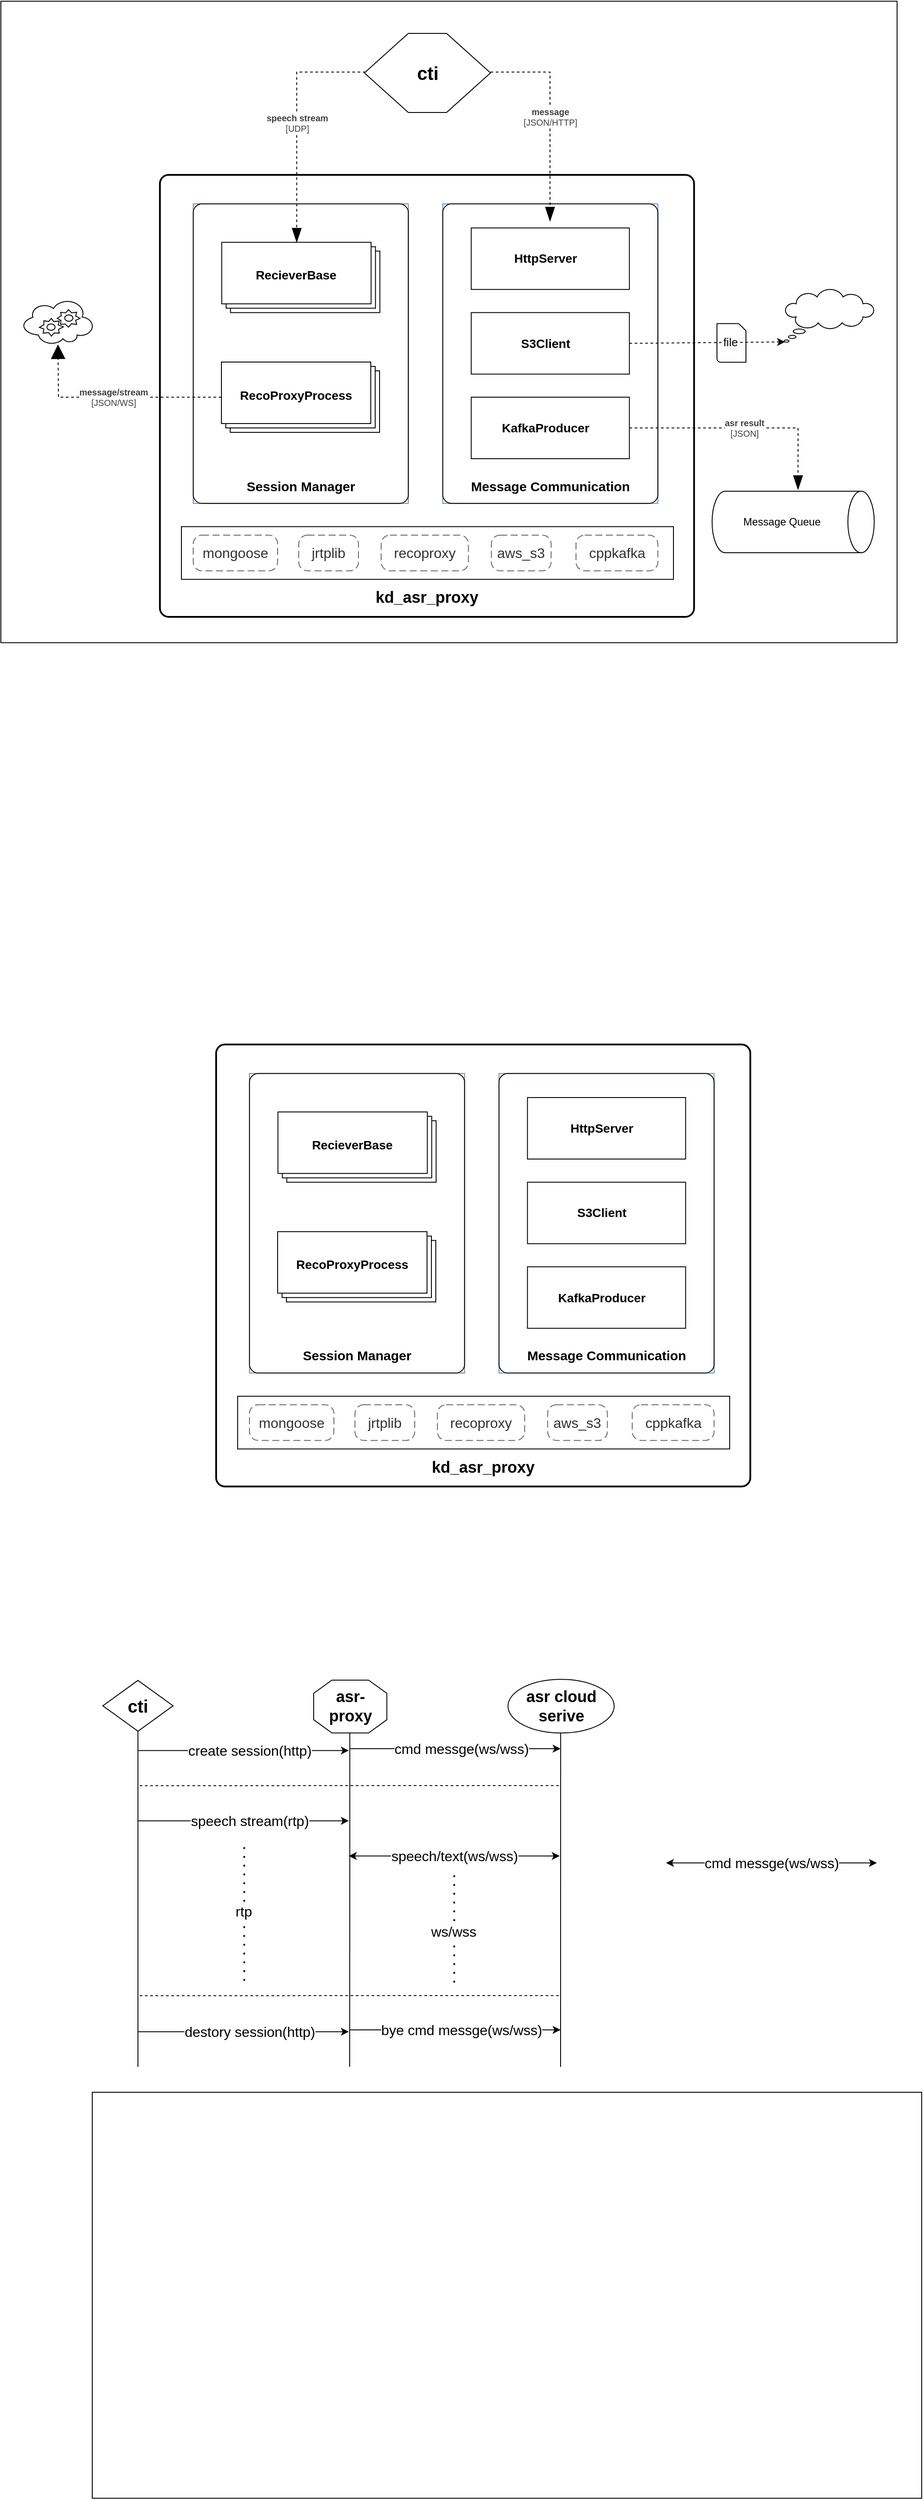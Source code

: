 <mxfile version="24.8.6" pages="2">
  <diagram id="FcgFu0vz0JYaBPYdQHOF" name="第 1 页">
    <mxGraphModel dx="1877" dy="-3041" grid="1" gridSize="10" guides="1" tooltips="1" connect="1" arrows="1" fold="1" page="0" pageScale="1" pageWidth="827" pageHeight="1169" background="#ffffff" math="0" shadow="0">
      <root>
        <mxCell id="0" />
        <mxCell id="1" parent="0" />
        <mxCell id="sqctIcfyv8TSOaibiN9--78" value="" style="group" parent="1" vertex="1" connectable="0">
          <mxGeometry x="-677" y="3811.39" width="1020" height="730.0" as="geometry" />
        </mxCell>
        <mxCell id="sqctIcfyv8TSOaibiN9--28" value="" style="rounded=0;whiteSpace=wrap;html=1;movable=1;resizable=1;rotatable=1;deletable=1;editable=1;locked=0;connectable=1;" parent="sqctIcfyv8TSOaibiN9--78" vertex="1">
          <mxGeometry width="1020" height="730" as="geometry" />
        </mxCell>
        <object placeholders="1" c4Name="kd_asr_proxy" c4Type="KDS" c4Application="the knowdee service of asr proxy" label="&lt;font style=&quot;font-size: 18px&quot;&gt;&lt;span&gt;&lt;div style=&quot;&quot;&gt;%c4Name%&lt;/div&gt;&lt;/span&gt;&lt;/font&gt;&lt;div style=&quot;&quot;&gt;&lt;/div&gt;" id="Rd5uu3zI1fm69IhhT_o3-2">
          <mxCell style="rounded=1;fontSize=11;whiteSpace=wrap;html=1;arcSize=20;fillColor=default;strokeColor=default;fontColor=default;labelBackgroundColor=none;align=center;verticalAlign=bottom;labelBorderColor=none;spacingTop=0;spacing=10;metaEdit=1;rotatable=1;perimeter=rectanglePerimeter;labelPadding=0;allowArrows=0;connectable=1;expand=0;recursiveResize=0;editable=1;pointerEvents=0;absoluteArcSize=1;points=[[0.25,0,0],[0.5,0,0],[0.75,0,0],[1,0.25,0],[1,0.5,0],[1,0.75,0],[0.75,1,0],[0.5,1,0],[0.25,1,0],[0,0.75,0],[0,0.5,0],[0,0.25,0]];strokeWidth=2;fontStyle=1;movable=1;resizable=1;deletable=1;locked=0;container=0;" parent="sqctIcfyv8TSOaibiN9--78" vertex="1">
            <mxGeometry x="181" y="197.61" width="607.96" height="503" as="geometry" />
          </mxCell>
        </object>
        <mxCell id="sqctIcfyv8TSOaibiN9--32" value="" style="shadow=0;dashed=0;html=1;strokeColor=default;fillColor=default;labelPosition=center;verticalLabelPosition=bottom;verticalAlign=top;align=center;outlineConnect=0;shape=mxgraph.veeam.2d.file;labelBorderColor=default;movable=1;resizable=1;rotatable=1;deletable=1;editable=1;locked=0;connectable=1;" parent="sqctIcfyv8TSOaibiN9--78" vertex="1">
          <mxGeometry x="815" y="366.87" width="33" height="44" as="geometry" />
        </mxCell>
        <object placeholders="1" c4Name="Message Queue" c4Type="Container" c4Technology="Kafka" c4Description="Kafka" label="%c4Name%" id="sqctIcfyv8TSOaibiN9--4">
          <mxCell style="shape=cylinder3;size=15;direction=south;whiteSpace=wrap;boundedLbl=1;rounded=0;labelBackgroundColor=none;fillColor=default;fontSize=12;align=center;strokeColor=default;metaEdit=1;points=[[0.5,0,0],[1,0.25,0],[1,0.5,0],[1,0.75,0],[0.5,1,0],[0,0.75,0],[0,0.5,0],[0,0.25,0]];resizable=1;labelBorderColor=none;textShadow=0;html=1;movable=1;rotatable=1;deletable=1;editable=1;locked=0;connectable=1;container=0;" parent="sqctIcfyv8TSOaibiN9--78" vertex="1">
            <mxGeometry x="809.46" y="557.61" width="184.54" height="70" as="geometry" />
          </mxCell>
        </object>
        <object placeholders="1" c4Type="Relationship" c4Technology="JSON" c4Description="asr result" label="&lt;div style=&quot;text-align: left&quot;&gt;&lt;div style=&quot;text-align: center&quot;&gt;&lt;b&gt;%c4Description%&lt;/b&gt;&lt;/div&gt;&lt;div style=&quot;text-align: center&quot;&gt;[%c4Technology%]&lt;/div&gt;&lt;/div&gt;" id="sqctIcfyv8TSOaibiN9--6">
          <mxCell style="endArrow=blockThin;html=1;fontSize=10;fontColor=#404040;strokeWidth=1;endFill=1;strokeColor=default;elbow=vertical;metaEdit=1;endSize=14;startSize=14;jumpStyle=arc;jumpSize=16;rounded=0;edgeStyle=orthogonalEdgeStyle;entryX=-0.022;entryY=0.47;entryDx=0;entryDy=0;entryPerimeter=0;dashed=1;movable=1;resizable=1;rotatable=1;deletable=1;editable=1;locked=0;connectable=1;exitX=1;exitY=0.5;exitDx=0;exitDy=0;" parent="sqctIcfyv8TSOaibiN9--78" source="sqctIcfyv8TSOaibiN9--70" target="sqctIcfyv8TSOaibiN9--4" edge="1">
            <mxGeometry width="240" relative="1" as="geometry">
              <mxPoint x="715" y="487.61" as="sourcePoint" />
              <mxPoint x="963.243" y="487.61" as="targetPoint" />
            </mxGeometry>
          </mxCell>
        </object>
        <mxCell id="sqctIcfyv8TSOaibiN9--7" value="" style="whiteSpace=wrap;html=1;shape=mxgraph.basic.cloud_callout;fillColor=default;strokeColor=default;movable=1;resizable=1;rotatable=1;deletable=1;editable=1;locked=0;connectable=1;container=0;" parent="sqctIcfyv8TSOaibiN9--78" vertex="1">
          <mxGeometry x="891.483" y="328.0" width="102.522" height="60" as="geometry" />
        </mxCell>
        <mxCell id="sqctIcfyv8TSOaibiN9--18" value="" style="endArrow=classic;html=1;rounded=0;dashed=1;movable=1;resizable=1;rotatable=1;deletable=1;editable=1;locked=0;connectable=1;entryX=0.01;entryY=0.995;entryDx=0;entryDy=0;entryPerimeter=0;exitX=1;exitY=0.5;exitDx=0;exitDy=0;" parent="sqctIcfyv8TSOaibiN9--78" source="sqctIcfyv8TSOaibiN9--66" target="sqctIcfyv8TSOaibiN9--7" edge="1">
          <mxGeometry relative="1" as="geometry">
            <mxPoint x="717.14" y="390.61" as="sourcePoint" />
            <mxPoint x="875" y="390.61" as="targetPoint" />
          </mxGeometry>
        </mxCell>
        <mxCell id="sqctIcfyv8TSOaibiN9--19" value="&lt;font style=&quot;font-size: 13px;&quot;&gt;file&lt;/font&gt;" style="edgeLabel;resizable=1;html=1;;align=center;verticalAlign=middle;movable=1;rotatable=1;deletable=1;editable=1;locked=0;connectable=1;container=0;" parent="sqctIcfyv8TSOaibiN9--18" connectable="0" vertex="1">
          <mxGeometry relative="1" as="geometry">
            <mxPoint x="26" y="-1" as="offset" />
          </mxGeometry>
        </mxCell>
        <object placeholders="1" c4Name="mongoose" c4Type="ContainerScopeBoundary" c4Application="Container" label="&lt;font style=&quot;font-size: 16px&quot;&gt;&lt;span&gt;&lt;div style=&quot;&quot;&gt;%c4Name%&lt;/div&gt;&lt;/span&gt;&lt;/font&gt;&lt;div style=&quot;&quot;&gt;&lt;/div&gt;" id="Rd5uu3zI1fm69IhhT_o3-3">
          <mxCell style="rounded=1;fontSize=11;whiteSpace=wrap;html=1;dashed=1;arcSize=20;fillColor=none;strokeColor=#666666;fontColor=#333333;labelBackgroundColor=none;align=center;verticalAlign=middle;labelBorderColor=none;spacingTop=0;spacing=10;dashPattern=8 4;metaEdit=1;rotatable=1;perimeter=rectanglePerimeter;noLabel=0;labelPadding=0;allowArrows=0;connectable=1;expand=0;recursiveResize=0;editable=1;pointerEvents=0;absoluteArcSize=1;points=[[0.25,0,0],[0.5,0,0],[0.75,0,0],[1,0.25,0],[1,0.5,0],[1,0.75,0],[0.75,1,0],[0.5,1,0],[0.25,1,0],[0,0.75,0],[0,0.5,0],[0,0.25,0]];fontStyle=0;movable=1;resizable=1;deletable=1;locked=0;container=0;" parent="sqctIcfyv8TSOaibiN9--78" vertex="1">
            <mxGeometry x="218.93" y="607.61" width="96.07" height="40.59" as="geometry" />
          </mxCell>
        </object>
        <object placeholders="1" c4Name="cppkafka" c4Type="ContainerScopeBoundary" c4Application="Container" label="&lt;font style=&quot;font-size: 16px&quot;&gt;&lt;span&gt;&lt;div style=&quot;&quot;&gt;%c4Name%&lt;/div&gt;&lt;/span&gt;&lt;/font&gt;&lt;div style=&quot;&quot;&gt;&lt;/div&gt;" id="Rd5uu3zI1fm69IhhT_o3-4">
          <mxCell style="rounded=1;fontSize=11;whiteSpace=wrap;html=1;dashed=1;arcSize=20;fillColor=none;strokeColor=#666666;fontColor=#333333;labelBackgroundColor=none;align=center;verticalAlign=middle;labelBorderColor=none;spacingTop=0;spacing=10;dashPattern=8 4;metaEdit=1;rotatable=1;perimeter=rectanglePerimeter;noLabel=0;labelPadding=0;allowArrows=0;connectable=1;expand=0;recursiveResize=0;editable=1;pointerEvents=0;absoluteArcSize=1;points=[[0.25,0,0],[0.5,0,0],[0.75,0,0],[1,0.25,0],[1,0.5,0],[1,0.75,0],[0.75,1,0],[0.5,1,0],[0.25,1,0],[0,0.75,0],[0,0.5,0],[0,0.25,0]];fontStyle=0;movable=1;resizable=1;deletable=1;locked=0;container=0;" parent="sqctIcfyv8TSOaibiN9--78" vertex="1">
            <mxGeometry x="654.58" y="607.61" width="93.16" height="40.59" as="geometry" />
          </mxCell>
        </object>
        <object placeholders="1" c4Name="recoproxy" c4Type="ContainerScopeBoundary" c4Application="Container" label="&lt;font style=&quot;font-size: 16px&quot;&gt;&lt;span&gt;&lt;div style=&quot;&quot;&gt;%c4Name%&lt;/div&gt;&lt;/span&gt;&lt;/font&gt;&lt;div style=&quot;&quot;&gt;&lt;/div&gt;" id="Rd5uu3zI1fm69IhhT_o3-5">
          <mxCell style="rounded=1;fontSize=11;whiteSpace=wrap;html=1;dashed=1;arcSize=20;fillColor=none;strokeColor=#666666;fontColor=#333333;labelBackgroundColor=none;align=center;verticalAlign=middle;labelBorderColor=none;spacingTop=0;spacing=10;dashPattern=8 4;metaEdit=1;rotatable=1;perimeter=rectanglePerimeter;noLabel=0;labelPadding=0;allowArrows=0;connectable=1;expand=0;recursiveResize=0;editable=1;pointerEvents=0;absoluteArcSize=1;points=[[0.25,0,0],[0.5,0,0],[0.75,0,0],[1,0.25,0],[1,0.5,0],[1,0.75,0],[0.75,1,0],[0.5,1,0],[0.25,1,0],[0,0.75,0],[0,0.5,0],[0,0.25,0]];fontStyle=0;movable=1;resizable=1;deletable=1;locked=0;container=0;" parent="sqctIcfyv8TSOaibiN9--78" vertex="1">
            <mxGeometry x="432.81" y="607.61" width="99.36" height="40.59" as="geometry" />
          </mxCell>
        </object>
        <object placeholders="1" c4Name="jrtplib" c4Type="ContainerScopeBoundary" c4Application="Container" label="&lt;font style=&quot;font-size: 16px&quot;&gt;&lt;span&gt;&lt;div style=&quot;&quot;&gt;%c4Name%&lt;/div&gt;&lt;/span&gt;&lt;/font&gt;&lt;div style=&quot;&quot;&gt;&lt;/div&gt;" id="Rd5uu3zI1fm69IhhT_o3-6">
          <mxCell style="rounded=1;fontSize=11;whiteSpace=wrap;html=1;dashed=1;arcSize=20;fillColor=none;strokeColor=#666666;fontColor=#333333;labelBackgroundColor=none;align=center;verticalAlign=middle;labelBorderColor=none;spacingTop=0;spacing=10;dashPattern=8 4;metaEdit=1;rotatable=1;perimeter=rectanglePerimeter;noLabel=0;labelPadding=0;allowArrows=0;connectable=1;expand=0;recursiveResize=0;editable=1;pointerEvents=0;absoluteArcSize=1;points=[[0.25,0,0],[0.5,0,0],[0.75,0,0],[1,0.25,0],[1,0.5,0],[1,0.75,0],[0.75,1,0],[0.5,1,0],[0.25,1,0],[0,0.75,0],[0,0.5,0],[0,0.25,0]];fontStyle=0;movable=1;resizable=1;deletable=1;locked=0;container=0;" parent="sqctIcfyv8TSOaibiN9--78" vertex="1">
            <mxGeometry x="339.004" y="607.61" width="68.003" height="40.59" as="geometry" />
          </mxCell>
        </object>
        <mxCell id="Rd5uu3zI1fm69IhhT_o3-7" value="" style="group;align=center;movable=1;resizable=1;rotatable=1;deletable=1;editable=1;locked=0;connectable=1;fillColor=none;strokeColor=#9673a6;container=0;" parent="sqctIcfyv8TSOaibiN9--78" vertex="1" connectable="0">
          <mxGeometry x="218.932" y="230.611" width="244.817" height="340.861" as="geometry" />
        </mxCell>
        <object placeholders="1" c4Name="Session Manager" c4Type="session manager" c4Application="session manager" label="&lt;font style=&quot;font-size: 15px&quot;&gt;&lt;b&gt;&lt;div style=&quot;&quot;&gt;%c4Name%&lt;/div&gt;&lt;/b&gt;&lt;/font&gt;&lt;div style=&quot;&quot;&gt;&lt;/div&gt;" id="Rd5uu3zI1fm69IhhT_o3-10">
          <mxCell style="rounded=1;fontSize=11;whiteSpace=wrap;html=1;arcSize=20;fillColor=none;strokeColor=default;fontColor=default;labelBackgroundColor=none;align=center;verticalAlign=bottom;labelBorderColor=none;spacingTop=0;spacing=10;metaEdit=1;rotatable=1;perimeter=rectanglePerimeter;labelPadding=0;allowArrows=0;connectable=1;expand=0;recursiveResize=0;editable=1;pointerEvents=0;absoluteArcSize=1;points=[[0.25,0,0],[0.5,0,0],[0.75,0,0],[1,0.25,0],[1,0.5,0],[1,0.75,0],[0.75,1,0],[0.5,1,0],[0.25,1,0],[0,0.75,0],[0,0.5,0],[0,0.25,0]];movable=1;resizable=1;deletable=1;locked=0;shadow=0;container=0;" parent="sqctIcfyv8TSOaibiN9--78" vertex="1">
            <mxGeometry x="218.932" y="230.611" width="244.817" height="340.861" as="geometry" />
          </mxCell>
        </object>
        <mxCell id="Rd5uu3zI1fm69IhhT_o3-11" value="" style="group;movable=1;resizable=1;rotatable=1;deletable=1;editable=1;locked=0;connectable=1;fillColor=none;strokeColor=#6c8ebf;container=0;" parent="sqctIcfyv8TSOaibiN9--78" vertex="1" connectable="0">
          <mxGeometry x="502.921" y="230.611" width="244.817" height="340.861" as="geometry" />
        </mxCell>
        <object placeholders="1" c4Name="Message Communication" c4Type="IO" c4Application="Message/Data IO" label="&lt;font style=&quot;font-size: 15px&quot;&gt;&lt;b&gt;&lt;div style=&quot;&quot;&gt;%c4Name%&lt;/div&gt;&lt;/b&gt;&lt;/font&gt;&lt;div style=&quot;&quot;&gt;&lt;/div&gt;" id="Rd5uu3zI1fm69IhhT_o3-15">
          <mxCell style="rounded=1;fontSize=11;whiteSpace=wrap;html=1;arcSize=20;fillColor=none;strokeColor=default;fontColor=default;labelBackgroundColor=none;align=center;verticalAlign=bottom;labelBorderColor=none;spacingTop=0;spacing=10;metaEdit=1;rotatable=1;perimeter=rectanglePerimeter;labelPadding=0;allowArrows=0;connectable=1;expand=0;recursiveResize=0;editable=1;pointerEvents=0;absoluteArcSize=1;points=[[0.25,0,0],[0.5,0,0],[0.75,0,0],[1,0.25,0],[1,0.5,0],[1,0.75,0],[0.75,1,0],[0.5,1,0],[0.25,1,0],[0,0.75,0],[0,0.5,0],[0,0.25,0]];movable=1;resizable=1;deletable=1;locked=0;shadow=0;container=0;" parent="sqctIcfyv8TSOaibiN9--78" vertex="1">
            <mxGeometry x="502.921" y="230.611" width="244.817" height="340.861" as="geometry" />
          </mxCell>
        </object>
        <mxCell id="sqctIcfyv8TSOaibiN9--30" value="" style="group;movable=1;resizable=1;rotatable=1;deletable=1;editable=1;locked=0;connectable=1;" parent="sqctIcfyv8TSOaibiN9--78" vertex="1" connectable="0">
          <mxGeometry x="413.725" y="36.61" width="143.531" height="90" as="geometry" />
        </mxCell>
        <object placeholders="1" c4Name="CTI" c4Type="Container" c4Technology="Micronaut" c4Description="caller" label="" id="sqctIcfyv8TSOaibiN9--14">
          <mxCell style="shape=hexagon;size=50;perimeter=hexagonPerimeter2;whiteSpace=wrap;html=1;fixedSize=1;rounded=0;labelBackgroundColor=default;fillColor=default;fontSize=12;fontColor=default;align=center;strokeColor=default;metaEdit=1;points=[[0.5,0,0],[1,0.25,0],[1,0.5,0],[1,0.75,0],[0.5,1,0],[0,0.75,0],[0,0.5,0],[0,0.25,0]];resizable=1;movable=1;rotatable=1;deletable=1;editable=1;locked=0;connectable=1;gradientColor=none;shadow=0;fillStyle=solid;labelBorderColor=default;textShadow=0;container=0;" parent="sqctIcfyv8TSOaibiN9--30" vertex="1">
            <mxGeometry width="143.531" height="90" as="geometry" />
          </mxCell>
        </object>
        <mxCell id="sqctIcfyv8TSOaibiN9--15" value="&lt;b&gt;&lt;font style=&quot;font-size: 21px;&quot;&gt;cti&lt;/font&gt;&lt;/b&gt;" style="text;html=1;align=center;verticalAlign=middle;whiteSpace=wrap;rounded=0;movable=1;resizable=1;rotatable=1;deletable=1;editable=1;locked=0;connectable=1;container=0;" parent="sqctIcfyv8TSOaibiN9--30" vertex="1">
          <mxGeometry x="41.009" y="30" width="61.513" height="30" as="geometry" />
        </mxCell>
        <object placeholders="1" c4Type="Relationship" c4Technology="JSON/HTTP" c4Description="message" label="&lt;div style=&quot;text-align: left&quot;&gt;&lt;div style=&quot;text-align: center&quot;&gt;&lt;b&gt;%c4Description%&lt;/b&gt;&lt;/div&gt;&lt;div style=&quot;text-align: center&quot;&gt;[%c4Technology%]&lt;/div&gt;&lt;/div&gt;" id="sqctIcfyv8TSOaibiN9--40">
          <mxCell style="endArrow=blockThin;html=1;fontSize=10;fontColor=#404040;strokeWidth=1;endFill=1;strokeColor=default;elbow=vertical;metaEdit=1;endSize=14;startSize=14;jumpStyle=arc;jumpSize=16;rounded=0;edgeStyle=orthogonalEdgeStyle;dashed=1;movable=1;resizable=1;rotatable=1;deletable=1;editable=1;locked=0;connectable=1;" parent="sqctIcfyv8TSOaibiN9--78" edge="1">
            <mxGeometry width="240" relative="1" as="geometry">
              <mxPoint x="557.26" y="80.61" as="sourcePoint" />
              <mxPoint x="625" y="250.61" as="targetPoint" />
              <Array as="points">
                <mxPoint x="625" y="80.61" />
              </Array>
            </mxGeometry>
          </mxCell>
        </object>
        <mxCell id="sqctIcfyv8TSOaibiN9--43" value="" style="rounded=0;whiteSpace=wrap;html=1;fillColor=none;movable=1;resizable=1;rotatable=1;deletable=1;editable=1;locked=0;connectable=1;" parent="sqctIcfyv8TSOaibiN9--78" vertex="1">
          <mxGeometry x="205.49" y="597.91" width="560" height="60" as="geometry" />
        </mxCell>
        <object placeholders="1" c4Type="Relationship" c4Technology="UDP" c4Description="speech stream" label="&lt;div style=&quot;text-align: left&quot;&gt;&lt;div style=&quot;text-align: center&quot;&gt;&lt;b&gt;%c4Description%&lt;/b&gt;&lt;/div&gt;&lt;div style=&quot;text-align: center&quot;&gt;[%c4Technology%]&lt;/div&gt;&lt;/div&gt;" id="sqctIcfyv8TSOaibiN9--42">
          <mxCell style="endArrow=blockThin;html=1;fontSize=10;fontColor=#404040;strokeWidth=1;endFill=1;strokeColor=default;elbow=vertical;metaEdit=1;endSize=14;startSize=14;jumpStyle=arc;jumpSize=16;rounded=0;edgeStyle=orthogonalEdgeStyle;dashed=1;entryX=0.5;entryY=0;entryDx=0;entryDy=0;entryPerimeter=0;movable=1;resizable=1;rotatable=1;deletable=1;editable=1;locked=0;connectable=1;" parent="sqctIcfyv8TSOaibiN9--78" edge="1">
            <mxGeometry width="240" relative="1" as="geometry">
              <mxPoint x="415" y="80.61" as="sourcePoint" />
              <mxPoint x="336.7" y="274.61" as="targetPoint" />
              <Array as="points">
                <mxPoint x="337" y="80.61" />
              </Array>
            </mxGeometry>
          </mxCell>
        </object>
        <object placeholders="1" c4Name="aws_s3" c4Type="ContainerScopeBoundary" c4Application="Container" label="&lt;font style=&quot;font-size: 16px&quot;&gt;&lt;span&gt;&lt;div style=&quot;&quot;&gt;%c4Name%&lt;/div&gt;&lt;/span&gt;&lt;/font&gt;&lt;div style=&quot;&quot;&gt;&lt;/div&gt;" id="sqctIcfyv8TSOaibiN9--44">
          <mxCell style="rounded=1;fontSize=11;whiteSpace=wrap;html=1;dashed=1;arcSize=20;fillColor=none;strokeColor=#666666;fontColor=#333333;labelBackgroundColor=none;align=center;verticalAlign=middle;labelBorderColor=none;spacingTop=0;spacing=10;dashPattern=8 4;metaEdit=1;rotatable=1;perimeter=rectanglePerimeter;noLabel=0;labelPadding=0;allowArrows=0;connectable=1;expand=0;recursiveResize=0;editable=1;pointerEvents=0;absoluteArcSize=1;points=[[0.25,0,0],[0.5,0,0],[0.75,0,0],[1,0.25,0],[1,0.5,0],[1,0.75,0],[0.75,1,0],[0.5,1,0],[0.25,1,0],[0,0.75,0],[0,0.5,0],[0,0.25,0]];fontStyle=0;movable=1;resizable=1;deletable=1;locked=0;container=0;" parent="sqctIcfyv8TSOaibiN9--78" vertex="1">
            <mxGeometry x="558.254" y="607.61" width="68.003" height="40.59" as="geometry" />
          </mxCell>
        </object>
        <mxCell id="sqctIcfyv8TSOaibiN9--57" value="" style="group;movable=1;resizable=1;rotatable=1;deletable=1;editable=1;locked=0;connectable=1;" parent="sqctIcfyv8TSOaibiN9--78" vertex="1" connectable="0">
          <mxGeometry x="251.34" y="274.35" width="180" height="80" as="geometry" />
        </mxCell>
        <mxCell id="sqctIcfyv8TSOaibiN9--55" value="" style="verticalLabelPosition=bottom;verticalAlign=top;html=1;shape=mxgraph.basic.layered_rect;dx=10;outlineConnect=0;whiteSpace=wrap;movable=1;resizable=1;rotatable=1;deletable=1;editable=1;locked=0;connectable=1;" parent="sqctIcfyv8TSOaibiN9--57" vertex="1">
          <mxGeometry width="180" height="80" as="geometry" />
        </mxCell>
        <mxCell id="sqctIcfyv8TSOaibiN9--56" value="&lt;font style=&quot;font-size: 14px;&quot;&gt;&lt;b&gt;RecieverBase&lt;/b&gt;&lt;/font&gt;" style="text;html=1;align=center;verticalAlign=middle;whiteSpace=wrap;rounded=0;movable=1;resizable=1;rotatable=1;deletable=1;editable=1;locked=0;connectable=1;" parent="sqctIcfyv8TSOaibiN9--57" vertex="1">
          <mxGeometry x="20" y="20" width="130" height="35" as="geometry" />
        </mxCell>
        <mxCell id="sqctIcfyv8TSOaibiN9--58" value="" style="group;movable=1;resizable=1;rotatable=1;deletable=1;editable=1;locked=0;connectable=1;" parent="sqctIcfyv8TSOaibiN9--78" vertex="1" connectable="0">
          <mxGeometry x="251" y="410.61" width="180" height="80" as="geometry" />
        </mxCell>
        <mxCell id="sqctIcfyv8TSOaibiN9--59" value="" style="verticalLabelPosition=bottom;verticalAlign=top;html=1;shape=mxgraph.basic.layered_rect;dx=10;outlineConnect=0;whiteSpace=wrap;movable=1;resizable=1;rotatable=1;deletable=1;editable=1;locked=0;connectable=1;" parent="sqctIcfyv8TSOaibiN9--58" vertex="1">
          <mxGeometry width="180" height="80" as="geometry" />
        </mxCell>
        <mxCell id="sqctIcfyv8TSOaibiN9--60" value="&lt;font style=&quot;font-size: 14px;&quot;&gt;&lt;b&gt;RecoProxyProcess&lt;/b&gt;&lt;/font&gt;" style="text;html=1;align=center;verticalAlign=middle;whiteSpace=wrap;rounded=0;movable=1;resizable=1;rotatable=1;deletable=1;editable=1;locked=0;connectable=1;" parent="sqctIcfyv8TSOaibiN9--58" vertex="1">
          <mxGeometry x="20" y="20" width="130" height="35" as="geometry" />
        </mxCell>
        <mxCell id="sqctIcfyv8TSOaibiN9--64" value="" style="group;movable=1;resizable=1;rotatable=1;deletable=1;editable=1;locked=0;connectable=1;" parent="sqctIcfyv8TSOaibiN9--78" vertex="1" connectable="0">
          <mxGeometry x="535.33" y="258" width="180" height="70" as="geometry" />
        </mxCell>
        <mxCell id="sqctIcfyv8TSOaibiN9--61" value="" style="rounded=0;whiteSpace=wrap;html=1;movable=1;resizable=1;rotatable=1;deletable=1;editable=1;locked=0;connectable=1;" parent="sqctIcfyv8TSOaibiN9--64" vertex="1">
          <mxGeometry width="180" height="70" as="geometry" />
        </mxCell>
        <mxCell id="sqctIcfyv8TSOaibiN9--62" value="&lt;b&gt;&lt;font style=&quot;font-size: 14px;&quot;&gt;HttpServer&lt;/font&gt;&lt;/b&gt;" style="text;html=1;align=center;verticalAlign=middle;whiteSpace=wrap;rounded=0;movable=1;resizable=1;rotatable=1;deletable=1;editable=1;locked=0;connectable=1;" parent="sqctIcfyv8TSOaibiN9--64" vertex="1">
          <mxGeometry x="30" y="20" width="110" height="30" as="geometry" />
        </mxCell>
        <mxCell id="sqctIcfyv8TSOaibiN9--65" value="" style="group;movable=1;resizable=1;rotatable=1;deletable=1;editable=1;locked=0;connectable=1;" parent="sqctIcfyv8TSOaibiN9--78" vertex="1" connectable="0">
          <mxGeometry x="535.33" y="354.35" width="180" height="70" as="geometry" />
        </mxCell>
        <mxCell id="sqctIcfyv8TSOaibiN9--66" value="" style="rounded=0;whiteSpace=wrap;html=1;movable=1;resizable=1;rotatable=1;deletable=1;editable=1;locked=0;connectable=1;" parent="sqctIcfyv8TSOaibiN9--65" vertex="1">
          <mxGeometry width="180" height="70" as="geometry" />
        </mxCell>
        <mxCell id="sqctIcfyv8TSOaibiN9--67" value="&lt;span style=&quot;font-size: 14px;&quot;&gt;&lt;b&gt;S3Client&lt;/b&gt;&lt;/span&gt;" style="text;html=1;align=center;verticalAlign=middle;whiteSpace=wrap;rounded=0;movable=1;resizable=1;rotatable=1;deletable=1;editable=1;locked=0;connectable=1;" parent="sqctIcfyv8TSOaibiN9--65" vertex="1">
          <mxGeometry x="30" y="20" width="110" height="30" as="geometry" />
        </mxCell>
        <mxCell id="sqctIcfyv8TSOaibiN9--69" value="" style="group;movable=1;resizable=1;rotatable=1;deletable=1;editable=1;locked=0;connectable=1;" parent="sqctIcfyv8TSOaibiN9--78" vertex="1" connectable="0">
          <mxGeometry x="535.33" y="450.61" width="180" height="70" as="geometry" />
        </mxCell>
        <mxCell id="sqctIcfyv8TSOaibiN9--70" value="" style="rounded=0;whiteSpace=wrap;html=1;movable=1;resizable=1;rotatable=1;deletable=1;editable=1;locked=0;connectable=1;" parent="sqctIcfyv8TSOaibiN9--69" vertex="1">
          <mxGeometry width="180" height="70" as="geometry" />
        </mxCell>
        <mxCell id="sqctIcfyv8TSOaibiN9--71" value="&lt;span style=&quot;font-size: 14px;&quot;&gt;&lt;b&gt;KafkaProducer&lt;/b&gt;&lt;/span&gt;" style="text;html=1;align=center;verticalAlign=middle;whiteSpace=wrap;rounded=0;movable=1;resizable=1;rotatable=1;deletable=1;editable=1;locked=0;connectable=1;" parent="sqctIcfyv8TSOaibiN9--69" vertex="1">
          <mxGeometry x="30" y="20" width="110" height="30" as="geometry" />
        </mxCell>
        <mxCell id="sqctIcfyv8TSOaibiN9--73" value="" style="verticalLabelPosition=bottom;html=1;verticalAlign=top;align=center;strokeColor=default;fillColor=default;shape=mxgraph.azure.cloud_service;movable=1;resizable=1;rotatable=1;deletable=1;editable=1;locked=0;connectable=1;" parent="sqctIcfyv8TSOaibiN9--78" vertex="1">
          <mxGeometry x="25" y="340.0" width="80" height="50" as="geometry" />
        </mxCell>
        <object placeholders="1" c4Type="Relationship" c4Technology="JSON/WS" c4Description="message/stream" label="&lt;div style=&quot;text-align: left&quot;&gt;&lt;div style=&quot;text-align: center&quot;&gt;&lt;b&gt;%c4Description%&lt;/b&gt;&lt;/div&gt;&lt;div style=&quot;text-align: center&quot;&gt;[%c4Technology%]&lt;/div&gt;&lt;/div&gt;" id="sqctIcfyv8TSOaibiN9--75">
          <mxCell style="endArrow=block;html=1;fontSize=10;fontColor=#404040;strokeWidth=1;endFill=1;strokeColor=default;elbow=vertical;metaEdit=1;endSize=14;startSize=14;jumpStyle=arc;jumpSize=16;rounded=0;edgeStyle=orthogonalEdgeStyle;dashed=1;movable=1;resizable=1;rotatable=1;deletable=1;editable=1;locked=0;connectable=1;" parent="sqctIcfyv8TSOaibiN9--78" source="sqctIcfyv8TSOaibiN9--59" edge="1">
            <mxGeometry width="240" relative="1" as="geometry">
              <mxPoint x="245" y="450.61" as="sourcePoint" />
              <mxPoint x="65" y="390.61" as="targetPoint" />
            </mxGeometry>
          </mxCell>
        </object>
        <mxCell id="sqctIcfyv8TSOaibiN9--228" value="" style="group;movable=0;resizable=0;rotatable=0;deletable=0;editable=0;locked=1;connectable=0;" parent="1" vertex="1" connectable="0">
          <mxGeometry x="-432" y="4998.61" width="607.96" height="503" as="geometry" />
        </mxCell>
        <object placeholders="1" c4Name="kd_asr_proxy" c4Type="KDS" c4Application="the knowdee service of asr proxy" label="&lt;font style=&quot;font-size: 18px&quot;&gt;&lt;span&gt;&lt;div style=&quot;&quot;&gt;%c4Name%&lt;/div&gt;&lt;/span&gt;&lt;/font&gt;&lt;div style=&quot;&quot;&gt;&lt;/div&gt;" id="sqctIcfyv8TSOaibiN9--81">
          <mxCell style="rounded=1;fontSize=11;whiteSpace=wrap;html=1;arcSize=20;fillColor=default;strokeColor=default;fontColor=default;labelBackgroundColor=none;align=center;verticalAlign=bottom;labelBorderColor=none;spacingTop=0;spacing=10;metaEdit=1;rotatable=0;perimeter=rectanglePerimeter;labelPadding=0;allowArrows=0;connectable=0;expand=0;recursiveResize=0;editable=0;pointerEvents=0;absoluteArcSize=1;points=[[0.25,0,0],[0.5,0,0],[0.75,0,0],[1,0.25,0],[1,0.5,0],[1,0.75,0],[0.75,1,0],[0.5,1,0],[0.25,1,0],[0,0.75,0],[0,0.5,0],[0,0.25,0]];strokeWidth=2;fontStyle=1;movable=0;resizable=0;deletable=0;locked=1;container=0;" parent="sqctIcfyv8TSOaibiN9--228" vertex="1">
            <mxGeometry width="607.96" height="503" as="geometry" />
          </mxCell>
        </object>
        <object placeholders="1" c4Name="mongoose" c4Type="ContainerScopeBoundary" c4Application="Container" label="&lt;font style=&quot;font-size: 16px&quot;&gt;&lt;span&gt;&lt;div style=&quot;&quot;&gt;%c4Name%&lt;/div&gt;&lt;/span&gt;&lt;/font&gt;&lt;div style=&quot;&quot;&gt;&lt;/div&gt;" id="sqctIcfyv8TSOaibiN9--88">
          <mxCell style="rounded=1;fontSize=11;whiteSpace=wrap;html=1;dashed=1;arcSize=20;fillColor=none;strokeColor=#666666;fontColor=#333333;labelBackgroundColor=none;align=center;verticalAlign=middle;labelBorderColor=none;spacingTop=0;spacing=10;dashPattern=8 4;metaEdit=1;rotatable=0;perimeter=rectanglePerimeter;noLabel=0;labelPadding=0;allowArrows=0;connectable=0;expand=0;recursiveResize=0;editable=0;pointerEvents=0;absoluteArcSize=1;points=[[0.25,0,0],[0.5,0,0],[0.75,0,0],[1,0.25,0],[1,0.5,0],[1,0.75,0],[0.75,1,0],[0.5,1,0],[0.25,1,0],[0,0.75,0],[0,0.5,0],[0,0.25,0]];fontStyle=0;movable=0;resizable=0;deletable=0;locked=1;container=0;" parent="sqctIcfyv8TSOaibiN9--228" vertex="1">
            <mxGeometry x="37.93" y="410" width="96.07" height="40.59" as="geometry" />
          </mxCell>
        </object>
        <object placeholders="1" c4Name="cppkafka" c4Type="ContainerScopeBoundary" c4Application="Container" label="&lt;font style=&quot;font-size: 16px&quot;&gt;&lt;span&gt;&lt;div style=&quot;&quot;&gt;%c4Name%&lt;/div&gt;&lt;/span&gt;&lt;/font&gt;&lt;div style=&quot;&quot;&gt;&lt;/div&gt;" id="sqctIcfyv8TSOaibiN9--89">
          <mxCell style="rounded=1;fontSize=11;whiteSpace=wrap;html=1;dashed=1;arcSize=20;fillColor=none;strokeColor=#666666;fontColor=#333333;labelBackgroundColor=none;align=center;verticalAlign=middle;labelBorderColor=none;spacingTop=0;spacing=10;dashPattern=8 4;metaEdit=1;rotatable=0;perimeter=rectanglePerimeter;noLabel=0;labelPadding=0;allowArrows=0;connectable=0;expand=0;recursiveResize=0;editable=0;pointerEvents=0;absoluteArcSize=1;points=[[0.25,0,0],[0.5,0,0],[0.75,0,0],[1,0.25,0],[1,0.5,0],[1,0.75,0],[0.75,1,0],[0.5,1,0],[0.25,1,0],[0,0.75,0],[0,0.5,0],[0,0.25,0]];fontStyle=0;movable=0;resizable=0;deletable=0;locked=1;container=0;" parent="sqctIcfyv8TSOaibiN9--228" vertex="1">
            <mxGeometry x="473.58" y="410" width="93.16" height="40.59" as="geometry" />
          </mxCell>
        </object>
        <object placeholders="1" c4Name="recoproxy" c4Type="ContainerScopeBoundary" c4Application="Container" label="&lt;font style=&quot;font-size: 16px&quot;&gt;&lt;span&gt;&lt;div style=&quot;&quot;&gt;%c4Name%&lt;/div&gt;&lt;/span&gt;&lt;/font&gt;&lt;div style=&quot;&quot;&gt;&lt;/div&gt;" id="sqctIcfyv8TSOaibiN9--90">
          <mxCell style="rounded=1;fontSize=11;whiteSpace=wrap;html=1;dashed=1;arcSize=20;fillColor=none;strokeColor=#666666;fontColor=#333333;labelBackgroundColor=none;align=center;verticalAlign=middle;labelBorderColor=none;spacingTop=0;spacing=10;dashPattern=8 4;metaEdit=1;rotatable=0;perimeter=rectanglePerimeter;noLabel=0;labelPadding=0;allowArrows=0;connectable=0;expand=0;recursiveResize=0;editable=0;pointerEvents=0;absoluteArcSize=1;points=[[0.25,0,0],[0.5,0,0],[0.75,0,0],[1,0.25,0],[1,0.5,0],[1,0.75,0],[0.75,1,0],[0.5,1,0],[0.25,1,0],[0,0.75,0],[0,0.5,0],[0,0.25,0]];fontStyle=0;movable=0;resizable=0;deletable=0;locked=1;container=0;" parent="sqctIcfyv8TSOaibiN9--228" vertex="1">
            <mxGeometry x="251.81" y="410" width="99.36" height="40.59" as="geometry" />
          </mxCell>
        </object>
        <object placeholders="1" c4Name="jrtplib" c4Type="ContainerScopeBoundary" c4Application="Container" label="&lt;font style=&quot;font-size: 16px&quot;&gt;&lt;span&gt;&lt;div style=&quot;&quot;&gt;%c4Name%&lt;/div&gt;&lt;/span&gt;&lt;/font&gt;&lt;div style=&quot;&quot;&gt;&lt;/div&gt;" id="sqctIcfyv8TSOaibiN9--91">
          <mxCell style="rounded=1;fontSize=11;whiteSpace=wrap;html=1;dashed=1;arcSize=20;fillColor=none;strokeColor=#666666;fontColor=#333333;labelBackgroundColor=none;align=center;verticalAlign=middle;labelBorderColor=none;spacingTop=0;spacing=10;dashPattern=8 4;metaEdit=1;rotatable=0;perimeter=rectanglePerimeter;noLabel=0;labelPadding=0;allowArrows=0;connectable=0;expand=0;recursiveResize=0;editable=0;pointerEvents=0;absoluteArcSize=1;points=[[0.25,0,0],[0.5,0,0],[0.75,0,0],[1,0.25,0],[1,0.5,0],[1,0.75,0],[0.75,1,0],[0.5,1,0],[0.25,1,0],[0,0.75,0],[0,0.5,0],[0,0.25,0]];fontStyle=0;movable=0;resizable=0;deletable=0;locked=1;container=0;" parent="sqctIcfyv8TSOaibiN9--228" vertex="1">
            <mxGeometry x="158.004" y="410" width="68.003" height="40.59" as="geometry" />
          </mxCell>
        </object>
        <mxCell id="sqctIcfyv8TSOaibiN9--92" value="" style="group;align=center;movable=0;resizable=0;rotatable=0;deletable=0;editable=0;locked=1;connectable=0;fillColor=none;strokeColor=#9673a6;container=0;" parent="sqctIcfyv8TSOaibiN9--228" vertex="1" connectable="0">
          <mxGeometry x="37.932" y="33.001" width="244.817" height="340.861" as="geometry" />
        </mxCell>
        <object placeholders="1" c4Name="Session Manager" c4Type="session manager" c4Application="session manager" label="&lt;font style=&quot;font-size: 15px&quot;&gt;&lt;b&gt;&lt;div style=&quot;&quot;&gt;%c4Name%&lt;/div&gt;&lt;/b&gt;&lt;/font&gt;&lt;div style=&quot;&quot;&gt;&lt;/div&gt;" id="sqctIcfyv8TSOaibiN9--93">
          <mxCell style="rounded=1;fontSize=11;whiteSpace=wrap;html=1;arcSize=20;fillColor=none;strokeColor=default;fontColor=default;labelBackgroundColor=none;align=center;verticalAlign=bottom;labelBorderColor=none;spacingTop=0;spacing=10;metaEdit=1;rotatable=0;perimeter=rectanglePerimeter;labelPadding=0;allowArrows=0;connectable=0;expand=0;recursiveResize=0;editable=0;pointerEvents=0;absoluteArcSize=1;points=[[0.25,0,0],[0.5,0,0],[0.75,0,0],[1,0.25,0],[1,0.5,0],[1,0.75,0],[0.75,1,0],[0.5,1,0],[0.25,1,0],[0,0.75,0],[0,0.5,0],[0,0.25,0]];movable=0;resizable=0;deletable=0;locked=1;shadow=0;container=0;" parent="sqctIcfyv8TSOaibiN9--228" vertex="1">
            <mxGeometry x="37.932" y="33.001" width="244.817" height="340.861" as="geometry" />
          </mxCell>
        </object>
        <mxCell id="sqctIcfyv8TSOaibiN9--94" value="" style="group;movable=0;resizable=0;rotatable=0;deletable=0;editable=0;locked=1;connectable=0;fillColor=none;strokeColor=#6c8ebf;container=0;" parent="sqctIcfyv8TSOaibiN9--228" vertex="1" connectable="0">
          <mxGeometry x="321.921" y="33.001" width="244.817" height="340.861" as="geometry" />
        </mxCell>
        <object placeholders="1" c4Name="Message Communication" c4Type="IO" c4Application="Message/Data IO" label="&lt;font style=&quot;font-size: 15px&quot;&gt;&lt;b&gt;&lt;div style=&quot;&quot;&gt;%c4Name%&lt;/div&gt;&lt;/b&gt;&lt;/font&gt;&lt;div style=&quot;&quot;&gt;&lt;/div&gt;" id="sqctIcfyv8TSOaibiN9--95">
          <mxCell style="rounded=1;fontSize=11;whiteSpace=wrap;html=1;arcSize=20;fillColor=none;strokeColor=default;fontColor=default;labelBackgroundColor=none;align=center;verticalAlign=bottom;labelBorderColor=none;spacingTop=0;spacing=10;metaEdit=1;rotatable=0;perimeter=rectanglePerimeter;labelPadding=0;allowArrows=0;connectable=0;expand=0;recursiveResize=0;editable=0;pointerEvents=0;absoluteArcSize=1;points=[[0.25,0,0],[0.5,0,0],[0.75,0,0],[1,0.25,0],[1,0.5,0],[1,0.75,0],[0.75,1,0],[0.5,1,0],[0.25,1,0],[0,0.75,0],[0,0.5,0],[0,0.25,0]];movable=0;resizable=0;deletable=0;locked=1;shadow=0;container=0;" parent="sqctIcfyv8TSOaibiN9--228" vertex="1">
            <mxGeometry x="321.921" y="33.001" width="244.817" height="340.861" as="geometry" />
          </mxCell>
        </object>
        <mxCell id="sqctIcfyv8TSOaibiN9--100" value="" style="rounded=0;whiteSpace=wrap;html=1;fillColor=none;movable=0;resizable=0;rotatable=0;deletable=0;editable=0;locked=1;connectable=0;" parent="sqctIcfyv8TSOaibiN9--228" vertex="1">
          <mxGeometry x="24.49" y="400.3" width="560" height="60" as="geometry" />
        </mxCell>
        <object placeholders="1" c4Name="aws_s3" c4Type="ContainerScopeBoundary" c4Application="Container" label="&lt;font style=&quot;font-size: 16px&quot;&gt;&lt;span&gt;&lt;div style=&quot;&quot;&gt;%c4Name%&lt;/div&gt;&lt;/span&gt;&lt;/font&gt;&lt;div style=&quot;&quot;&gt;&lt;/div&gt;" id="sqctIcfyv8TSOaibiN9--102">
          <mxCell style="rounded=1;fontSize=11;whiteSpace=wrap;html=1;dashed=1;arcSize=20;fillColor=none;strokeColor=#666666;fontColor=#333333;labelBackgroundColor=none;align=center;verticalAlign=middle;labelBorderColor=none;spacingTop=0;spacing=10;dashPattern=8 4;metaEdit=1;rotatable=0;perimeter=rectanglePerimeter;noLabel=0;labelPadding=0;allowArrows=0;connectable=0;expand=0;recursiveResize=0;editable=0;pointerEvents=0;absoluteArcSize=1;points=[[0.25,0,0],[0.5,0,0],[0.75,0,0],[1,0.25,0],[1,0.5,0],[1,0.75,0],[0.75,1,0],[0.5,1,0],[0.25,1,0],[0,0.75,0],[0,0.5,0],[0,0.25,0]];fontStyle=0;movable=0;resizable=0;deletable=0;locked=1;container=0;" parent="sqctIcfyv8TSOaibiN9--228" vertex="1">
            <mxGeometry x="377.254" y="410" width="68.003" height="40.59" as="geometry" />
          </mxCell>
        </object>
        <mxCell id="sqctIcfyv8TSOaibiN9--103" value="" style="group;movable=0;resizable=0;rotatable=0;deletable=0;editable=0;locked=1;connectable=0;" parent="sqctIcfyv8TSOaibiN9--228" vertex="1" connectable="0">
          <mxGeometry x="70.34" y="76.74" width="180" height="80" as="geometry" />
        </mxCell>
        <mxCell id="sqctIcfyv8TSOaibiN9--104" value="" style="verticalLabelPosition=bottom;verticalAlign=top;html=1;shape=mxgraph.basic.layered_rect;dx=10;outlineConnect=0;whiteSpace=wrap;movable=0;resizable=0;rotatable=0;deletable=0;editable=0;locked=1;connectable=0;" parent="sqctIcfyv8TSOaibiN9--103" vertex="1">
          <mxGeometry width="180" height="80" as="geometry" />
        </mxCell>
        <mxCell id="sqctIcfyv8TSOaibiN9--105" value="&lt;font style=&quot;font-size: 14px;&quot;&gt;&lt;b&gt;RecieverBase&lt;/b&gt;&lt;/font&gt;" style="text;html=1;align=center;verticalAlign=middle;whiteSpace=wrap;rounded=0;movable=0;resizable=0;rotatable=0;deletable=0;editable=0;locked=1;connectable=0;" parent="sqctIcfyv8TSOaibiN9--103" vertex="1">
          <mxGeometry x="20" y="20" width="130" height="35" as="geometry" />
        </mxCell>
        <mxCell id="sqctIcfyv8TSOaibiN9--106" value="" style="group;movable=0;resizable=0;rotatable=0;deletable=0;editable=0;locked=1;connectable=0;" parent="sqctIcfyv8TSOaibiN9--228" vertex="1" connectable="0">
          <mxGeometry x="70" y="213" width="180" height="80" as="geometry" />
        </mxCell>
        <mxCell id="sqctIcfyv8TSOaibiN9--107" value="" style="verticalLabelPosition=bottom;verticalAlign=top;html=1;shape=mxgraph.basic.layered_rect;dx=10;outlineConnect=0;whiteSpace=wrap;movable=0;resizable=0;rotatable=0;deletable=0;editable=0;locked=1;connectable=0;" parent="sqctIcfyv8TSOaibiN9--106" vertex="1">
          <mxGeometry width="180" height="80" as="geometry" />
        </mxCell>
        <mxCell id="sqctIcfyv8TSOaibiN9--108" value="&lt;font style=&quot;font-size: 14px;&quot;&gt;&lt;b&gt;RecoProxyProcess&lt;/b&gt;&lt;/font&gt;" style="text;html=1;align=center;verticalAlign=middle;whiteSpace=wrap;rounded=0;movable=0;resizable=0;rotatable=0;deletable=0;editable=0;locked=1;connectable=0;" parent="sqctIcfyv8TSOaibiN9--106" vertex="1">
          <mxGeometry x="20" y="20" width="130" height="35" as="geometry" />
        </mxCell>
        <mxCell id="sqctIcfyv8TSOaibiN9--109" value="" style="group;movable=0;resizable=0;rotatable=0;deletable=0;editable=0;locked=1;connectable=0;" parent="sqctIcfyv8TSOaibiN9--228" vertex="1" connectable="0">
          <mxGeometry x="354.33" y="60.39" width="180" height="70" as="geometry" />
        </mxCell>
        <mxCell id="sqctIcfyv8TSOaibiN9--110" value="" style="rounded=0;whiteSpace=wrap;html=1;movable=0;resizable=0;rotatable=0;deletable=0;editable=0;locked=1;connectable=0;" parent="sqctIcfyv8TSOaibiN9--109" vertex="1">
          <mxGeometry width="180" height="70" as="geometry" />
        </mxCell>
        <mxCell id="sqctIcfyv8TSOaibiN9--111" value="&lt;b&gt;&lt;font style=&quot;font-size: 14px;&quot;&gt;HttpServer&lt;/font&gt;&lt;/b&gt;" style="text;html=1;align=center;verticalAlign=middle;whiteSpace=wrap;rounded=0;movable=0;resizable=0;rotatable=0;deletable=0;editable=0;locked=1;connectable=0;" parent="sqctIcfyv8TSOaibiN9--109" vertex="1">
          <mxGeometry x="30" y="20" width="110" height="30" as="geometry" />
        </mxCell>
        <mxCell id="sqctIcfyv8TSOaibiN9--112" value="" style="group;movable=0;resizable=0;rotatable=0;deletable=0;editable=0;locked=1;connectable=0;" parent="sqctIcfyv8TSOaibiN9--228" vertex="1" connectable="0">
          <mxGeometry x="354.33" y="156.74" width="180" height="70" as="geometry" />
        </mxCell>
        <mxCell id="sqctIcfyv8TSOaibiN9--113" value="" style="rounded=0;whiteSpace=wrap;html=1;movable=0;resizable=0;rotatable=0;deletable=0;editable=0;locked=1;connectable=0;" parent="sqctIcfyv8TSOaibiN9--112" vertex="1">
          <mxGeometry width="180" height="70" as="geometry" />
        </mxCell>
        <mxCell id="sqctIcfyv8TSOaibiN9--114" value="&lt;span style=&quot;font-size: 14px;&quot;&gt;&lt;b&gt;S3Client&lt;/b&gt;&lt;/span&gt;" style="text;html=1;align=center;verticalAlign=middle;whiteSpace=wrap;rounded=0;movable=0;resizable=0;rotatable=0;deletable=0;editable=0;locked=1;connectable=0;" parent="sqctIcfyv8TSOaibiN9--112" vertex="1">
          <mxGeometry x="30" y="20" width="110" height="30" as="geometry" />
        </mxCell>
        <mxCell id="sqctIcfyv8TSOaibiN9--115" value="" style="group;movable=0;resizable=0;rotatable=0;deletable=0;editable=0;locked=1;connectable=0;" parent="sqctIcfyv8TSOaibiN9--228" vertex="1" connectable="0">
          <mxGeometry x="354.33" y="253" width="180" height="70" as="geometry" />
        </mxCell>
        <mxCell id="sqctIcfyv8TSOaibiN9--116" value="" style="rounded=0;whiteSpace=wrap;html=1;movable=0;resizable=0;rotatable=0;deletable=0;editable=0;locked=1;connectable=0;" parent="sqctIcfyv8TSOaibiN9--115" vertex="1">
          <mxGeometry width="180" height="70" as="geometry" />
        </mxCell>
        <mxCell id="sqctIcfyv8TSOaibiN9--117" value="&lt;span style=&quot;font-size: 14px;&quot;&gt;&lt;b&gt;KafkaProducer&lt;/b&gt;&lt;/span&gt;" style="text;html=1;align=center;verticalAlign=middle;whiteSpace=wrap;rounded=0;movable=0;resizable=0;rotatable=0;deletable=0;editable=0;locked=1;connectable=0;" parent="sqctIcfyv8TSOaibiN9--115" vertex="1">
          <mxGeometry x="30" y="20" width="110" height="30" as="geometry" />
        </mxCell>
        <mxCell id="sqctIcfyv8TSOaibiN9--80" value="" style="rounded=0;whiteSpace=wrap;html=1;movable=1;resizable=1;rotatable=1;deletable=1;editable=1;locked=0;connectable=1;container=0;labelBackgroundColor=default;" parent="1" vertex="1">
          <mxGeometry x="-573" y="6191" width="944" height="462" as="geometry" />
        </mxCell>
        <mxCell id="QJdjjEjoJy_KJznYhFJo-1" value="" style="group" vertex="1" connectable="0" parent="1">
          <mxGeometry x="-561" y="5720.001" width="874.307" height="442.099" as="geometry" />
        </mxCell>
        <mxCell id="sqctIcfyv8TSOaibiN9--140" value="" style="endArrow=none;html=1;rounded=0;movable=1;resizable=1;rotatable=1;deletable=1;editable=1;locked=0;connectable=1;" parent="QJdjjEjoJy_KJznYhFJo-1" edge="1">
          <mxGeometry width="50" height="50" relative="1" as="geometry">
            <mxPoint x="40" y="442.099" as="sourcePoint" />
            <mxPoint x="40" y="60.099" as="targetPoint" />
          </mxGeometry>
        </mxCell>
        <mxCell id="sqctIcfyv8TSOaibiN9--144" value="" style="endArrow=none;html=1;rounded=0;movable=1;resizable=1;rotatable=1;deletable=1;editable=1;locked=0;connectable=1;" parent="QJdjjEjoJy_KJznYhFJo-1" edge="1">
          <mxGeometry width="50" height="50" relative="1" as="geometry">
            <mxPoint x="281" y="442.099" as="sourcePoint" />
            <mxPoint x="281.14" y="60.099" as="targetPoint" />
          </mxGeometry>
        </mxCell>
        <mxCell id="sqctIcfyv8TSOaibiN9--145" value="" style="endArrow=none;html=1;rounded=0;movable=1;resizable=1;rotatable=1;deletable=1;editable=1;locked=0;connectable=1;" parent="QJdjjEjoJy_KJznYhFJo-1" edge="1">
          <mxGeometry width="50" height="50" relative="1" as="geometry">
            <mxPoint x="521" y="442.099" as="sourcePoint" />
            <mxPoint x="521.09" y="60.099" as="targetPoint" />
          </mxGeometry>
        </mxCell>
        <mxCell id="sqctIcfyv8TSOaibiN9--152" value="" style="endArrow=classic;html=1;rounded=0;movable=1;resizable=1;rotatable=1;deletable=1;editable=1;locked=0;connectable=1;" parent="QJdjjEjoJy_KJznYhFJo-1" edge="1">
          <mxGeometry relative="1" as="geometry">
            <mxPoint x="40" y="402.099" as="sourcePoint" />
            <mxPoint x="280" y="402.099" as="targetPoint" />
          </mxGeometry>
        </mxCell>
        <mxCell id="sqctIcfyv8TSOaibiN9--153" value="Label" style="edgeLabel;resizable=1;html=1;;align=center;verticalAlign=middle;container=0;movable=1;rotatable=1;deletable=1;editable=1;locked=0;connectable=1;" parent="sqctIcfyv8TSOaibiN9--152" connectable="0" vertex="1">
          <mxGeometry relative="1" as="geometry" />
        </mxCell>
        <mxCell id="sqctIcfyv8TSOaibiN9--154" value="&lt;font style=&quot;font-size: 16px;&quot;&gt;destory session(http)&lt;/font&gt;" style="edgeLabel;html=1;align=center;verticalAlign=middle;resizable=1;points=[];container=0;movable=1;rotatable=1;deletable=1;editable=1;locked=0;connectable=1;" parent="sqctIcfyv8TSOaibiN9--152" vertex="1" connectable="0">
          <mxGeometry x="0.056" relative="1" as="geometry">
            <mxPoint as="offset" />
          </mxGeometry>
        </mxCell>
        <mxCell id="sqctIcfyv8TSOaibiN9--148" value="" style="endArrow=classic;html=1;rounded=0;movable=1;resizable=1;rotatable=1;deletable=1;editable=1;locked=0;connectable=1;" parent="QJdjjEjoJy_KJznYhFJo-1" edge="1">
          <mxGeometry relative="1" as="geometry">
            <mxPoint x="40" y="82.099" as="sourcePoint" />
            <mxPoint x="280" y="82.099" as="targetPoint" />
          </mxGeometry>
        </mxCell>
        <mxCell id="sqctIcfyv8TSOaibiN9--149" value="Label" style="edgeLabel;resizable=1;html=1;;align=center;verticalAlign=middle;container=0;movable=1;rotatable=1;deletable=1;editable=1;locked=0;connectable=1;" parent="sqctIcfyv8TSOaibiN9--148" connectable="0" vertex="1">
          <mxGeometry relative="1" as="geometry" />
        </mxCell>
        <mxCell id="sqctIcfyv8TSOaibiN9--150" value="&lt;font style=&quot;font-size: 16px;&quot;&gt;create session(http)&lt;/font&gt;" style="edgeLabel;html=1;align=center;verticalAlign=middle;resizable=1;points=[];container=0;movable=1;rotatable=1;deletable=1;editable=1;locked=0;connectable=1;" parent="sqctIcfyv8TSOaibiN9--148" vertex="1" connectable="0">
          <mxGeometry x="0.056" relative="1" as="geometry">
            <mxPoint as="offset" />
          </mxGeometry>
        </mxCell>
        <mxCell id="sqctIcfyv8TSOaibiN9--155" value="" style="endArrow=classic;html=1;rounded=0;movable=1;resizable=1;rotatable=1;deletable=1;editable=1;locked=0;connectable=1;" parent="QJdjjEjoJy_KJznYhFJo-1" edge="1">
          <mxGeometry relative="1" as="geometry">
            <mxPoint x="40" y="162.099" as="sourcePoint" />
            <mxPoint x="280" y="162.099" as="targetPoint" />
          </mxGeometry>
        </mxCell>
        <mxCell id="sqctIcfyv8TSOaibiN9--156" value="Label" style="edgeLabel;resizable=1;html=1;;align=center;verticalAlign=middle;container=0;movable=1;rotatable=1;deletable=1;editable=1;locked=0;connectable=1;" parent="sqctIcfyv8TSOaibiN9--155" connectable="0" vertex="1">
          <mxGeometry relative="1" as="geometry" />
        </mxCell>
        <mxCell id="sqctIcfyv8TSOaibiN9--157" value="&lt;font style=&quot;font-size: 16px;&quot;&gt;speech stream(rtp)&lt;/font&gt;" style="edgeLabel;html=1;align=center;verticalAlign=middle;resizable=1;points=[];container=0;movable=1;rotatable=1;deletable=1;editable=1;locked=0;connectable=1;" parent="sqctIcfyv8TSOaibiN9--155" vertex="1" connectable="0">
          <mxGeometry x="0.056" relative="1" as="geometry">
            <mxPoint as="offset" />
          </mxGeometry>
        </mxCell>
        <mxCell id="sqctIcfyv8TSOaibiN9--161" value="" style="endArrow=classic;startArrow=classic;html=1;rounded=0;movable=1;resizable=1;rotatable=1;deletable=1;editable=1;locked=0;connectable=1;" parent="QJdjjEjoJy_KJznYhFJo-1" edge="1">
          <mxGeometry width="50" height="50" relative="1" as="geometry">
            <mxPoint x="280" y="202.099" as="sourcePoint" />
            <mxPoint x="520" y="202.099" as="targetPoint" />
          </mxGeometry>
        </mxCell>
        <mxCell id="sqctIcfyv8TSOaibiN9--162" value="&lt;span style=&quot;font-size: 16px;&quot;&gt;speech/text(ws/wss)&lt;/span&gt;" style="edgeLabel;html=1;align=center;verticalAlign=middle;resizable=1;points=[];container=0;movable=1;rotatable=1;deletable=1;editable=1;locked=0;connectable=1;" parent="sqctIcfyv8TSOaibiN9--161" vertex="1" connectable="0">
          <mxGeometry x="-0.002" relative="1" as="geometry">
            <mxPoint as="offset" />
          </mxGeometry>
        </mxCell>
        <mxCell id="sqctIcfyv8TSOaibiN9--167" value="" style="endArrow=none;dashed=1;html=1;strokeWidth=2;rounded=0;dashPattern=1 4;movable=1;resizable=1;rotatable=1;deletable=1;editable=1;locked=0;connectable=1;" parent="QJdjjEjoJy_KJznYhFJo-1" edge="1">
          <mxGeometry width="50" height="50" relative="1" as="geometry">
            <mxPoint x="161" y="344.099" as="sourcePoint" />
            <mxPoint x="161" y="184.099" as="targetPoint" />
          </mxGeometry>
        </mxCell>
        <mxCell id="sqctIcfyv8TSOaibiN9--169" value="&lt;font style=&quot;font-size: 16px;&quot;&gt;rtp&lt;/font&gt;" style="edgeLabel;html=1;align=center;verticalAlign=middle;resizable=1;points=[];container=0;movable=1;rotatable=1;deletable=1;editable=1;locked=0;connectable=1;" parent="sqctIcfyv8TSOaibiN9--167" vertex="1" connectable="0">
          <mxGeometry x="0.4" y="1" relative="1" as="geometry">
            <mxPoint y="33" as="offset" />
          </mxGeometry>
        </mxCell>
        <mxCell id="sqctIcfyv8TSOaibiN9--172" value="" style="endArrow=none;dashed=1;html=1;strokeWidth=2;rounded=0;dashPattern=1 4;movable=1;resizable=1;rotatable=1;deletable=1;editable=1;locked=0;connectable=1;" parent="QJdjjEjoJy_KJznYhFJo-1" edge="1">
          <mxGeometry width="50" height="50" relative="1" as="geometry">
            <mxPoint x="400" y="346.099" as="sourcePoint" />
            <mxPoint x="400" y="216.099" as="targetPoint" />
          </mxGeometry>
        </mxCell>
        <mxCell id="sqctIcfyv8TSOaibiN9--173" value="&lt;span style=&quot;font-size: 16px;&quot;&gt;ws/wss&lt;/span&gt;" style="edgeLabel;html=1;align=center;verticalAlign=middle;resizable=1;points=[];container=0;movable=1;rotatable=1;deletable=1;editable=1;locked=0;connectable=1;" parent="sqctIcfyv8TSOaibiN9--172" vertex="1" connectable="0">
          <mxGeometry x="0.4" y="1" relative="1" as="geometry">
            <mxPoint y="33" as="offset" />
          </mxGeometry>
        </mxCell>
        <mxCell id="sqctIcfyv8TSOaibiN9--181" value="" style="endArrow=none;html=1;rounded=0;dashed=1;movable=1;resizable=1;rotatable=1;deletable=1;editable=1;locked=0;connectable=1;" parent="QJdjjEjoJy_KJznYhFJo-1" edge="1">
          <mxGeometry width="50" height="50" relative="1" as="geometry">
            <mxPoint x="42" y="122.099" as="sourcePoint" />
            <mxPoint x="521" y="121.999" as="targetPoint" />
          </mxGeometry>
        </mxCell>
        <mxCell id="sqctIcfyv8TSOaibiN9--217" value="" style="endArrow=none;html=1;rounded=0;dashed=1;movable=1;resizable=1;rotatable=1;deletable=1;editable=1;locked=0;connectable=1;" parent="QJdjjEjoJy_KJznYhFJo-1" edge="1">
          <mxGeometry width="50" height="50" relative="1" as="geometry">
            <mxPoint x="42" y="361.099" as="sourcePoint" />
            <mxPoint x="521" y="360.999" as="targetPoint" />
          </mxGeometry>
        </mxCell>
        <object placeholders="1" c4Name="CTI" c4Type="Container" c4Technology="Micronaut" c4Description="caller" label="" id="sqctIcfyv8TSOaibiN9--121">
          <mxCell style="shape=hexagon;size=50;perimeter=hexagonPerimeter2;whiteSpace=wrap;html=1;fixedSize=1;rounded=0;labelBackgroundColor=default;fillColor=default;fontSize=12;fontColor=default;align=center;strokeColor=default;metaEdit=1;points=[[0.5,0,0],[1,0.25,0],[1,0.5,0],[1,0.75,0],[0.5,1,0],[0,0.75,0],[0,0.5,0],[0,0.25,0]];resizable=1;movable=1;rotatable=1;deletable=1;editable=1;locked=0;connectable=1;gradientColor=none;shadow=0;fillStyle=solid;labelBorderColor=default;textShadow=0;container=0;" parent="QJdjjEjoJy_KJznYhFJo-1" vertex="1">
            <mxGeometry y="2.289" width="80.0" height="57.81" as="geometry" />
          </mxCell>
        </object>
        <mxCell id="sqctIcfyv8TSOaibiN9--122" value="&lt;b&gt;&lt;font style=&quot;font-size: 20px;&quot;&gt;cti&lt;/font&gt;&lt;/b&gt;" style="text;html=1;align=center;verticalAlign=middle;whiteSpace=wrap;rounded=0;movable=1;resizable=1;rotatable=1;deletable=1;editable=1;locked=0;connectable=1;container=0;" parent="QJdjjEjoJy_KJznYhFJo-1" vertex="1">
          <mxGeometry x="22.857" y="21.559" width="34.286" height="19.27" as="geometry" />
        </mxCell>
        <mxCell id="sqctIcfyv8TSOaibiN9--128" value="" style="ellipse;whiteSpace=wrap;html=1;container=0;movable=1;resizable=1;rotatable=1;deletable=1;editable=1;locked=0;connectable=1;" parent="QJdjjEjoJy_KJznYhFJo-1" vertex="1">
          <mxGeometry x="461.17" y="1.099" width="120.83" height="61.0" as="geometry" />
        </mxCell>
        <mxCell id="sqctIcfyv8TSOaibiN9--129" value="&lt;font style=&quot;font-size: 18px;&quot;&gt;&lt;b&gt;asr cloud serive&lt;/b&gt;&lt;/font&gt;" style="text;html=1;align=center;verticalAlign=middle;whiteSpace=wrap;rounded=0;container=0;movable=1;resizable=1;rotatable=1;deletable=1;editable=1;locked=0;connectable=1;" parent="QJdjjEjoJy_KJznYhFJo-1" vertex="1">
          <mxGeometry x="477.784" y="6.562" width="87.602" height="50.075" as="geometry" />
        </mxCell>
        <mxCell id="sqctIcfyv8TSOaibiN9--125" value="" style="verticalLabelPosition=bottom;verticalAlign=top;html=1;shape=mxgraph.basic.polygon;polyCoords=[[0.25,0],[0.75,0],[1,0.25],[1,0.75],[0.75,1],[0.25,1],[0,0.75],[0,0.25]];polyline=0;container=0;movable=1;resizable=1;rotatable=1;deletable=1;editable=1;locked=0;connectable=1;" parent="QJdjjEjoJy_KJznYhFJo-1" vertex="1">
          <mxGeometry x="240" y="1.979" width="83.27" height="60.12" as="geometry" />
        </mxCell>
        <mxCell id="sqctIcfyv8TSOaibiN9--127" value="&lt;font size=&quot;1&quot; style=&quot;&quot;&gt;&lt;b style=&quot;font-size: 18px;&quot;&gt;asr-proxy&lt;/b&gt;&lt;/font&gt;" style="text;html=1;align=center;verticalAlign=middle;whiteSpace=wrap;rounded=0;container=0;movable=1;resizable=1;rotatable=1;deletable=1;editable=1;locked=0;connectable=1;" parent="QJdjjEjoJy_KJznYhFJo-1" vertex="1">
          <mxGeometry x="244" y="14.714" width="76.0" height="35.539" as="geometry" />
        </mxCell>
        <mxCell id="QJdjjEjoJy_KJznYhFJo-2" value="" style="endArrow=classic;startArrow=classic;html=1;rounded=0;movable=1;resizable=1;rotatable=1;deletable=1;editable=1;locked=0;connectable=1;" edge="1" parent="QJdjjEjoJy_KJznYhFJo-1">
          <mxGeometry width="50" height="50" relative="1" as="geometry">
            <mxPoint x="641" y="209.999" as="sourcePoint" />
            <mxPoint x="881" y="209.999" as="targetPoint" />
          </mxGeometry>
        </mxCell>
        <mxCell id="QJdjjEjoJy_KJznYhFJo-3" value="&lt;span style=&quot;font-size: 16px;&quot;&gt;cmd messge(ws/wss)&lt;/span&gt;" style="edgeLabel;html=1;align=center;verticalAlign=middle;resizable=1;points=[];container=0;movable=1;rotatable=1;deletable=1;editable=1;locked=0;connectable=1;" vertex="1" connectable="0" parent="QJdjjEjoJy_KJznYhFJo-2">
          <mxGeometry x="-0.002" relative="1" as="geometry">
            <mxPoint as="offset" />
          </mxGeometry>
        </mxCell>
        <mxCell id="QJdjjEjoJy_KJznYhFJo-4" value="" style="endArrow=classic;html=1;rounded=0;movable=1;resizable=1;rotatable=1;deletable=1;editable=1;locked=0;connectable=1;" edge="1" parent="QJdjjEjoJy_KJznYhFJo-1">
          <mxGeometry relative="1" as="geometry">
            <mxPoint x="281" y="79.999" as="sourcePoint" />
            <mxPoint x="521" y="79.999" as="targetPoint" />
          </mxGeometry>
        </mxCell>
        <mxCell id="QJdjjEjoJy_KJznYhFJo-5" value="Label" style="edgeLabel;resizable=1;html=1;;align=center;verticalAlign=middle;container=0;movable=1;rotatable=1;deletable=1;editable=1;locked=0;connectable=1;" connectable="0" vertex="1" parent="QJdjjEjoJy_KJznYhFJo-4">
          <mxGeometry relative="1" as="geometry" />
        </mxCell>
        <mxCell id="QJdjjEjoJy_KJznYhFJo-6" value="&lt;span style=&quot;font-size: 16px;&quot;&gt;cmd messge(ws/wss)&lt;/span&gt;" style="edgeLabel;html=1;align=center;verticalAlign=middle;resizable=1;points=[];container=0;movable=1;rotatable=1;deletable=1;editable=1;locked=0;connectable=1;" vertex="1" connectable="0" parent="QJdjjEjoJy_KJznYhFJo-4">
          <mxGeometry x="0.056" relative="1" as="geometry">
            <mxPoint as="offset" />
          </mxGeometry>
        </mxCell>
        <mxCell id="QJdjjEjoJy_KJznYhFJo-7" value="" style="endArrow=classic;html=1;rounded=0;movable=1;resizable=1;rotatable=1;deletable=1;editable=1;locked=0;connectable=1;" edge="1" parent="QJdjjEjoJy_KJznYhFJo-1">
          <mxGeometry relative="1" as="geometry">
            <mxPoint x="281" y="399.999" as="sourcePoint" />
            <mxPoint x="521" y="399.999" as="targetPoint" />
          </mxGeometry>
        </mxCell>
        <mxCell id="QJdjjEjoJy_KJznYhFJo-8" value="Label" style="edgeLabel;resizable=1;html=1;;align=center;verticalAlign=middle;container=0;movable=1;rotatable=1;deletable=1;editable=1;locked=0;connectable=1;" connectable="0" vertex="1" parent="QJdjjEjoJy_KJznYhFJo-7">
          <mxGeometry relative="1" as="geometry" />
        </mxCell>
        <mxCell id="QJdjjEjoJy_KJznYhFJo-9" value="&lt;span style=&quot;font-size: 16px;&quot;&gt;bye cmd messge(ws/wss)&lt;/span&gt;" style="edgeLabel;html=1;align=center;verticalAlign=middle;resizable=1;points=[];container=0;movable=1;rotatable=1;deletable=1;editable=1;locked=0;connectable=1;" vertex="1" connectable="0" parent="QJdjjEjoJy_KJznYhFJo-7">
          <mxGeometry x="0.056" relative="1" as="geometry">
            <mxPoint as="offset" />
          </mxGeometry>
        </mxCell>
      </root>
    </mxGraphModel>
  </diagram>
  <diagram id="Z3x1nlHEQ_CzdSzoHB-U" name="第 2 页">
    <mxGraphModel dx="1562" dy="-1528" grid="1" gridSize="10" guides="1" tooltips="1" connect="1" arrows="1" fold="1" page="1" pageScale="1" pageWidth="827" pageHeight="1169" math="0" shadow="0">
      <root>
        <mxCell id="0" />
        <mxCell id="1" parent="0" />
        <mxCell id="72-cYwAtBe6HvrxNxAhL-37" value="" style="group" vertex="1" connectable="0" parent="1">
          <mxGeometry x="124" y="2800" width="580" height="450" as="geometry" />
        </mxCell>
        <mxCell id="72-cYwAtBe6HvrxNxAhL-2" value="" style="rounded=0;whiteSpace=wrap;html=1;fillColor=default;movable=1;resizable=1;rotatable=1;deletable=1;editable=1;locked=0;connectable=1;container=0;" vertex="1" parent="72-cYwAtBe6HvrxNxAhL-37">
          <mxGeometry width="580" height="450" as="geometry" />
        </mxCell>
        <mxCell id="72-cYwAtBe6HvrxNxAhL-34" value="matrix(1x3x224x224)" style="text;html=1;align=center;verticalAlign=middle;whiteSpace=wrap;rounded=0;rotation=90;movable=1;resizable=1;rotatable=1;deletable=1;editable=1;locked=0;connectable=1;container=0;" vertex="1" parent="72-cYwAtBe6HvrxNxAhL-37">
          <mxGeometry x="127" y="130" width="140" height="30" as="geometry" />
        </mxCell>
        <mxCell id="72-cYwAtBe6HvrxNxAhL-35" value="matrix(1x512)" style="text;html=1;align=center;verticalAlign=middle;whiteSpace=wrap;rounded=0;rotation=90;movable=1;resizable=1;rotatable=1;deletable=1;editable=1;locked=0;connectable=1;container=0;" vertex="1" parent="72-cYwAtBe6HvrxNxAhL-37">
          <mxGeometry x="335" y="149" width="86" height="30" as="geometry" />
        </mxCell>
        <mxCell id="72-cYwAtBe6HvrxNxAhL-36" value="image(within 1920x1080)" style="text;html=1;align=center;verticalAlign=middle;resizable=1;points=[];autosize=1;strokeColor=none;fillColor=none;movable=1;rotatable=1;deletable=1;editable=1;locked=0;connectable=1;container=0;" vertex="1" parent="72-cYwAtBe6HvrxNxAhL-37">
          <mxGeometry x="35" y="379" width="152" height="26" as="geometry" />
        </mxCell>
        <mxCell id="72-cYwAtBe6HvrxNxAhL-4" value="matrix normalize" style="rounded=1;whiteSpace=wrap;html=1;absoluteArcSize=1;arcSize=14;strokeWidth=2;container=0;movable=1;resizable=1;rotatable=1;deletable=1;editable=1;locked=0;connectable=1;fillColor=#dae8fc;labelBackgroundColor=none;fontSize=12;fontStyle=0;textShadow=0;align=center;strokeColor=#6c8ebf;" vertex="1" parent="72-cYwAtBe6HvrxNxAhL-37">
          <mxGeometry x="60.12" y="102.61" width="99.88" height="25.81" as="geometry" />
        </mxCell>
        <mxCell id="72-cYwAtBe6HvrxNxAhL-5" value="&lt;h1 style=&quot;font-size: 12px;&quot;&gt;&lt;span style=&quot;font-size: 12px;&quot;&gt;&lt;font style=&quot;font-size: 12px;&quot;&gt;Embedding Image&lt;/font&gt;&lt;/span&gt;&lt;/h1&gt;" style="text;html=1;align=center;verticalAlign=middle;whiteSpace=wrap;rounded=0;container=0;movable=1;resizable=1;rotatable=1;deletable=1;editable=1;locked=0;connectable=1;labelBackgroundColor=none;fontSize=12;fontStyle=0;textShadow=0;" vertex="1" parent="72-cYwAtBe6HvrxNxAhL-37">
          <mxGeometry x="219.0" y="400.4" width="144.68" height="38.71" as="geometry" />
        </mxCell>
        <mxCell id="72-cYwAtBe6HvrxNxAhL-6" style="edgeStyle=orthogonalEdgeStyle;rounded=0;orthogonalLoop=1;jettySize=auto;html=1;exitX=0.5;exitY=0;exitDx=0;exitDy=0;entryX=0.5;entryY=1;entryDx=0;entryDy=0;movable=1;resizable=1;rotatable=1;deletable=1;editable=1;locked=0;connectable=1;" edge="1" parent="72-cYwAtBe6HvrxNxAhL-37" source="72-cYwAtBe6HvrxNxAhL-7" target="72-cYwAtBe6HvrxNxAhL-4">
          <mxGeometry relative="1" as="geometry" />
        </mxCell>
        <mxCell id="72-cYwAtBe6HvrxNxAhL-7" value="&lt;span style=&quot;font-size: 12px;&quot;&gt;&lt;font style=&quot;font-size: 12px;&quot;&gt;matrix transform&lt;/font&gt;&lt;/span&gt;" style="rounded=1;whiteSpace=wrap;html=1;absoluteArcSize=1;arcSize=14;strokeWidth=2;container=0;movable=1;resizable=1;rotatable=1;deletable=1;editable=1;locked=0;connectable=1;labelBackgroundColor=none;fontSize=12;fontStyle=0;textShadow=0;align=center;fillColor=#dae8fc;strokeColor=#6c8ebf;" vertex="1" parent="72-cYwAtBe6HvrxNxAhL-37">
          <mxGeometry x="60.12" y="154.23" width="99.88" height="25.81" as="geometry" />
        </mxCell>
        <mxCell id="72-cYwAtBe6HvrxNxAhL-8" style="edgeStyle=orthogonalEdgeStyle;rounded=0;orthogonalLoop=1;jettySize=auto;html=1;exitX=0.5;exitY=0;exitDx=0;exitDy=0;entryX=0.5;entryY=1;entryDx=0;entryDy=0;movable=1;resizable=1;rotatable=1;deletable=1;editable=1;locked=0;connectable=1;" edge="1" parent="72-cYwAtBe6HvrxNxAhL-37" source="72-cYwAtBe6HvrxNxAhL-9" target="72-cYwAtBe6HvrxNxAhL-11">
          <mxGeometry relative="1" as="geometry" />
        </mxCell>
        <mxCell id="72-cYwAtBe6HvrxNxAhL-9" value="&lt;font style=&quot;font-size: 12px;&quot;&gt;rgb&amp;nbsp;&lt;/font&gt;convert&amp;nbsp;" style="rounded=1;whiteSpace=wrap;html=1;absoluteArcSize=1;arcSize=14;strokeWidth=2;container=0;movable=1;resizable=1;rotatable=1;deletable=1;editable=1;locked=0;connectable=1;labelBackgroundColor=none;fontSize=12;fontStyle=0;textShadow=0;align=center;fillColor=#dae8fc;strokeColor=#6c8ebf;" vertex="1" parent="72-cYwAtBe6HvrxNxAhL-37">
          <mxGeometry x="60" y="257.45" width="100" height="25.81" as="geometry" />
        </mxCell>
        <mxCell id="72-cYwAtBe6HvrxNxAhL-10" style="edgeStyle=orthogonalEdgeStyle;rounded=0;orthogonalLoop=1;jettySize=auto;html=1;exitX=0.5;exitY=0;exitDx=0;exitDy=0;entryX=0.5;entryY=1;entryDx=0;entryDy=0;movable=1;resizable=1;rotatable=1;deletable=1;editable=1;locked=0;connectable=1;" edge="1" parent="72-cYwAtBe6HvrxNxAhL-37" source="72-cYwAtBe6HvrxNxAhL-11" target="72-cYwAtBe6HvrxNxAhL-7">
          <mxGeometry relative="1" as="geometry" />
        </mxCell>
        <mxCell id="72-cYwAtBe6HvrxNxAhL-11" value="&lt;span style=&quot;font-size: 12px;&quot;&gt;&lt;font style=&quot;font-size: 12px;&quot;&gt;pixel normalize&lt;/font&gt;&lt;/span&gt;" style="rounded=1;whiteSpace=wrap;html=1;absoluteArcSize=1;arcSize=14;strokeWidth=2;container=0;movable=1;resizable=1;rotatable=1;deletable=1;editable=1;locked=0;connectable=1;labelBackgroundColor=none;fontSize=12;fontStyle=0;textShadow=0;align=center;fillColor=#dae8fc;strokeColor=#6c8ebf;" vertex="1" parent="72-cYwAtBe6HvrxNxAhL-37">
          <mxGeometry x="60.12" y="205.84" width="99.88" height="25.81" as="geometry" />
        </mxCell>
        <mxCell id="72-cYwAtBe6HvrxNxAhL-12" style="edgeStyle=orthogonalEdgeStyle;rounded=0;orthogonalLoop=1;jettySize=auto;html=1;exitX=0.5;exitY=0;exitDx=0;exitDy=0;entryX=0.5;entryY=1;entryDx=0;entryDy=0;movable=1;resizable=1;rotatable=1;deletable=1;editable=1;locked=0;connectable=1;" edge="1" parent="72-cYwAtBe6HvrxNxAhL-37" source="72-cYwAtBe6HvrxNxAhL-13" target="72-cYwAtBe6HvrxNxAhL-9">
          <mxGeometry relative="1" as="geometry" />
        </mxCell>
        <mxCell id="72-cYwAtBe6HvrxNxAhL-13" value="&lt;span style=&quot;font-size: 12px;&quot;&gt;&lt;font style=&quot;font-size: 12px;&quot;&gt;resize&lt;/font&gt;&lt;/span&gt;" style="rounded=1;whiteSpace=wrap;html=1;absoluteArcSize=1;arcSize=14;strokeWidth=2;container=0;movable=1;resizable=1;rotatable=1;deletable=1;editable=1;locked=0;connectable=1;labelBackgroundColor=none;fontSize=12;fontStyle=0;textShadow=0;align=center;fillColor=#dae8fc;strokeColor=#6c8ebf;" vertex="1" parent="72-cYwAtBe6HvrxNxAhL-37">
          <mxGeometry x="60" y="309.06" width="99" height="25.81" as="geometry" />
        </mxCell>
        <mxCell id="72-cYwAtBe6HvrxNxAhL-16" value="" style="edgeStyle=orthogonalEdgeStyle;rounded=0;orthogonalLoop=1;jettySize=auto;html=1;movable=1;resizable=1;rotatable=1;deletable=1;editable=1;locked=0;connectable=1;" edge="1" parent="72-cYwAtBe6HvrxNxAhL-37" source="72-cYwAtBe6HvrxNxAhL-17" target="72-cYwAtBe6HvrxNxAhL-20">
          <mxGeometry relative="1" as="geometry" />
        </mxCell>
        <mxCell id="72-cYwAtBe6HvrxNxAhL-17" value="" style="group;fillColor=none;movable=1;resizable=1;rotatable=1;deletable=1;editable=1;locked=0;connectable=1;container=0;strokeColor=default;" vertex="1" connectable="0" parent="72-cYwAtBe6HvrxNxAhL-37">
          <mxGeometry x="40" y="60.43" width="140" height="289.57" as="geometry" />
        </mxCell>
        <mxCell id="72-cYwAtBe6HvrxNxAhL-18" value="&lt;b&gt;PreProcess&lt;/b&gt;" style="text;html=1;align=center;verticalAlign=middle;resizable=1;points=[];autosize=1;strokeColor=none;fillColor=none;movable=1;rotatable=1;deletable=1;editable=1;locked=0;connectable=1;container=0;" vertex="1" parent="72-cYwAtBe6HvrxNxAhL-37">
          <mxGeometry x="64.996" y="60.43" width="90" height="30" as="geometry" />
        </mxCell>
        <mxCell id="72-cYwAtBe6HvrxNxAhL-19" value="" style="edgeStyle=orthogonalEdgeStyle;rounded=0;orthogonalLoop=1;jettySize=auto;html=1;movable=1;resizable=1;rotatable=1;deletable=1;editable=1;locked=0;connectable=1;" edge="1" parent="72-cYwAtBe6HvrxNxAhL-37" source="72-cYwAtBe6HvrxNxAhL-20" target="72-cYwAtBe6HvrxNxAhL-22">
          <mxGeometry relative="1" as="geometry" />
        </mxCell>
        <mxCell id="72-cYwAtBe6HvrxNxAhL-20" value="" style="group;fillColor=none;movable=1;resizable=1;rotatable=1;deletable=1;editable=1;locked=0;connectable=1;container=0;strokeColor=default;" vertex="1" connectable="0" parent="72-cYwAtBe6HvrxNxAhL-37">
          <mxGeometry x="219" y="60.43" width="140" height="289.57" as="geometry" />
        </mxCell>
        <mxCell id="72-cYwAtBe6HvrxNxAhL-21" value="&lt;b&gt;Encode&lt;/b&gt;" style="text;html=1;align=center;verticalAlign=middle;resizable=1;points=[];autosize=1;strokeColor=none;fillColor=none;movable=1;rotatable=1;deletable=1;editable=1;locked=0;connectable=1;container=0;" vertex="1" parent="72-cYwAtBe6HvrxNxAhL-37">
          <mxGeometry x="254.87" y="60.4" width="70" height="30" as="geometry" />
        </mxCell>
        <mxCell id="72-cYwAtBe6HvrxNxAhL-22" value="" style="group;fillColor=none;movable=1;resizable=1;rotatable=1;deletable=1;editable=1;locked=0;connectable=1;container=0;strokeColor=default;" vertex="1" connectable="0" parent="72-cYwAtBe6HvrxNxAhL-37">
          <mxGeometry x="400" y="60.93" width="140" height="288.57" as="geometry" />
        </mxCell>
        <mxCell id="72-cYwAtBe6HvrxNxAhL-23" value="normalize" style="rounded=1;whiteSpace=wrap;html=1;absoluteArcSize=1;arcSize=14;strokeWidth=2;container=0;movable=1;resizable=1;rotatable=1;deletable=1;editable=1;locked=0;connectable=1;fillColor=#fff2cc;labelBackgroundColor=none;fontSize=12;fontStyle=0;textShadow=0;align=center;strokeColor=#d6b656;" vertex="1" parent="72-cYwAtBe6HvrxNxAhL-37">
          <mxGeometry x="422.87" y="203.98" width="96.13" height="27.67" as="geometry" />
        </mxCell>
        <mxCell id="72-cYwAtBe6HvrxNxAhL-24" value="&lt;b&gt;PostProcess&lt;/b&gt;" style="text;html=1;align=center;verticalAlign=middle;resizable=1;points=[];autosize=1;strokeColor=none;fillColor=none;movable=1;rotatable=1;deletable=1;editable=1;locked=0;connectable=1;container=0;" vertex="1" parent="72-cYwAtBe6HvrxNxAhL-37">
          <mxGeometry x="420" y="61.43" width="100" height="30" as="geometry" />
        </mxCell>
        <mxCell id="72-cYwAtBe6HvrxNxAhL-15" value="" style="endArrow=classic;html=1;rounded=0;movable=1;resizable=1;rotatable=1;deletable=1;editable=1;locked=0;connectable=1;" edge="1" parent="72-cYwAtBe6HvrxNxAhL-37">
          <mxGeometry width="50" height="50" relative="1" as="geometry">
            <mxPoint x="111" y="381" as="sourcePoint" />
            <mxPoint x="111.01" y="350.4" as="targetPoint" />
          </mxGeometry>
        </mxCell>
        <mxCell id="72-cYwAtBe6HvrxNxAhL-26" value="" style="edgeStyle=orthogonalEdgeStyle;rounded=0;orthogonalLoop=1;jettySize=auto;html=1;movable=1;resizable=1;rotatable=1;deletable=1;editable=1;locked=0;connectable=1;" edge="1" parent="72-cYwAtBe6HvrxNxAhL-37" source="72-cYwAtBe6HvrxNxAhL-27" target="72-cYwAtBe6HvrxNxAhL-29">
          <mxGeometry relative="1" as="geometry" />
        </mxCell>
        <mxCell id="72-cYwAtBe6HvrxNxAhL-27" value="input tensor" style="rounded=1;whiteSpace=wrap;html=1;absoluteArcSize=1;arcSize=14;strokeWidth=2;container=0;movable=1;resizable=1;rotatable=1;deletable=1;editable=1;locked=0;connectable=1;fillColor=#d5e8d4;labelBackgroundColor=none;fontSize=12;fontStyle=0;textShadow=0;align=center;strokeColor=#82b366;" vertex="1" parent="72-cYwAtBe6HvrxNxAhL-37">
          <mxGeometry x="239.87" y="281.39" width="100" height="27.67" as="geometry" />
        </mxCell>
        <mxCell id="72-cYwAtBe6HvrxNxAhL-28" value="" style="edgeStyle=orthogonalEdgeStyle;rounded=0;orthogonalLoop=1;jettySize=auto;html=1;movable=1;resizable=1;rotatable=1;deletable=1;editable=1;locked=0;connectable=1;" edge="1" parent="72-cYwAtBe6HvrxNxAhL-37" source="72-cYwAtBe6HvrxNxAhL-29" target="72-cYwAtBe6HvrxNxAhL-30">
          <mxGeometry relative="1" as="geometry" />
        </mxCell>
        <mxCell id="72-cYwAtBe6HvrxNxAhL-29" value="model run" style="rounded=1;whiteSpace=wrap;html=1;absoluteArcSize=1;arcSize=14;strokeWidth=2;container=0;movable=1;resizable=1;rotatable=1;deletable=1;editable=1;locked=0;connectable=1;fillColor=#d5e8d4;labelBackgroundColor=none;fontSize=12;fontStyle=0;textShadow=0;align=center;strokeColor=#82b366;" vertex="1" parent="72-cYwAtBe6HvrxNxAhL-37">
          <mxGeometry x="239.87" y="203.98" width="100" height="27.67" as="geometry" />
        </mxCell>
        <mxCell id="72-cYwAtBe6HvrxNxAhL-30" value="output tensor" style="rounded=1;whiteSpace=wrap;html=1;absoluteArcSize=1;arcSize=14;strokeWidth=2;container=0;movable=1;resizable=1;rotatable=1;deletable=1;editable=1;locked=0;connectable=1;fillColor=#d5e8d4;labelBackgroundColor=none;fontSize=12;fontStyle=0;textShadow=0;align=center;strokeColor=#82b366;" vertex="1" parent="72-cYwAtBe6HvrxNxAhL-37">
          <mxGeometry x="239.87" y="128.42" width="100" height="27.67" as="geometry" />
        </mxCell>
        <mxCell id="72-cYwAtBe6HvrxNxAhL-32" value="feature&lt;span style=&quot;text-wrap: wrap;&quot;&gt;(1x512)&lt;/span&gt;" style="text;html=1;align=center;verticalAlign=middle;resizable=1;points=[];autosize=1;strokeColor=none;fillColor=none;movable=1;rotatable=1;deletable=1;editable=1;locked=0;connectable=1;container=0;" vertex="1" parent="72-cYwAtBe6HvrxNxAhL-37">
          <mxGeometry x="424" y="9" width="96" height="26" as="geometry" />
        </mxCell>
        <mxCell id="72-cYwAtBe6HvrxNxAhL-33" value="" style="endArrow=classic;html=1;rounded=0;movable=1;resizable=1;rotatable=1;deletable=1;editable=1;locked=0;connectable=1;" edge="1" parent="72-cYwAtBe6HvrxNxAhL-37">
          <mxGeometry width="50" height="50" relative="1" as="geometry">
            <mxPoint x="470" y="60" as="sourcePoint" />
            <mxPoint x="470" y="30" as="targetPoint" />
          </mxGeometry>
        </mxCell>
      </root>
    </mxGraphModel>
  </diagram>
</mxfile>
